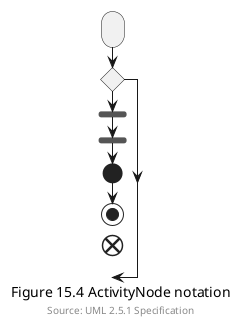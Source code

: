 @startuml
:;
if ()
fork
endfork
start
stop
end
caption Figure 15.4 ActivityNode notation
footer Source: UML 2.5.1 Specification
@enduml
